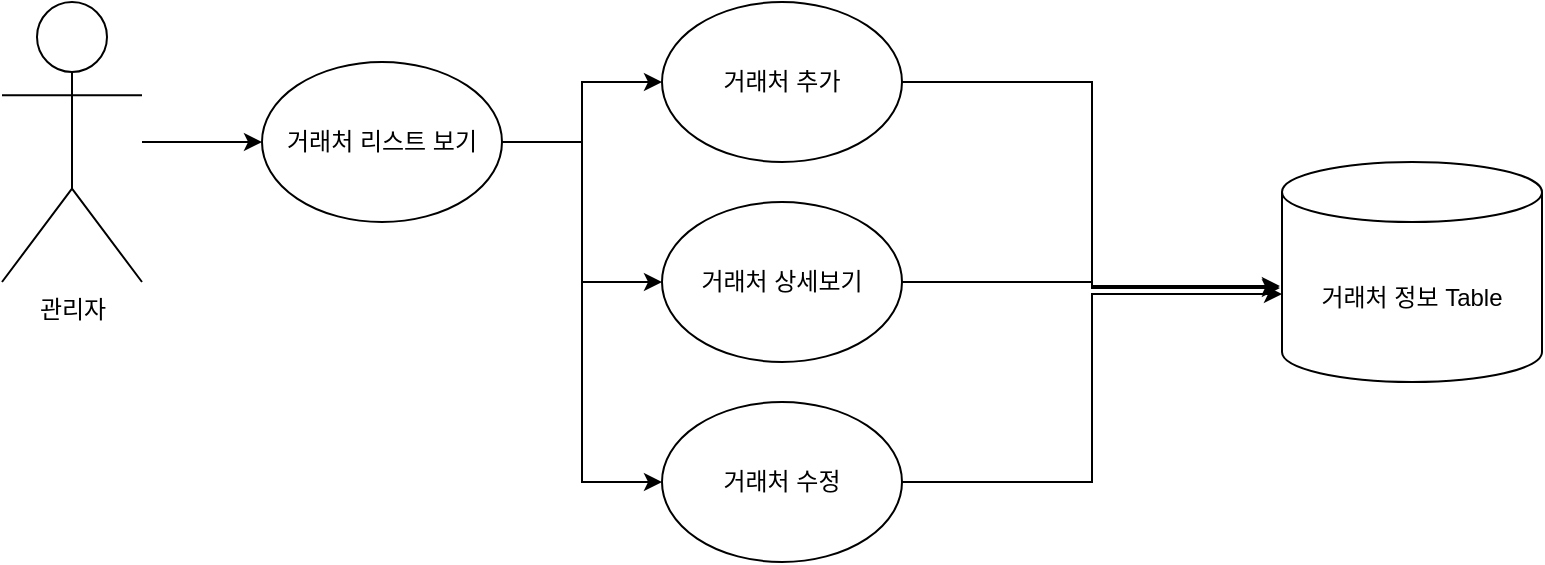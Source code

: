 <mxfile version="21.3.6" type="device">
  <diagram name="페이지-1" id="TtdwoSMQxV3BxZLRvthc">
    <mxGraphModel dx="1434" dy="788" grid="1" gridSize="10" guides="1" tooltips="1" connect="1" arrows="1" fold="1" page="1" pageScale="1" pageWidth="4681" pageHeight="3300" math="0" shadow="0">
      <root>
        <mxCell id="0" />
        <mxCell id="1" parent="0" />
        <mxCell id="QbWiYmPNT61i1CYAerLz-6" style="edgeStyle=orthogonalEdgeStyle;rounded=0;orthogonalLoop=1;jettySize=auto;html=1;entryX=0;entryY=0.5;entryDx=0;entryDy=0;" edge="1" parent="1" source="QbWiYmPNT61i1CYAerLz-1" target="QbWiYmPNT61i1CYAerLz-2">
          <mxGeometry relative="1" as="geometry" />
        </mxCell>
        <mxCell id="QbWiYmPNT61i1CYAerLz-1" value="관리자" style="shape=umlActor;verticalLabelPosition=bottom;verticalAlign=top;html=1;outlineConnect=0;" vertex="1" parent="1">
          <mxGeometry x="250" y="120" width="70" height="140" as="geometry" />
        </mxCell>
        <mxCell id="QbWiYmPNT61i1CYAerLz-7" style="edgeStyle=orthogonalEdgeStyle;rounded=0;orthogonalLoop=1;jettySize=auto;html=1;entryX=0;entryY=0.5;entryDx=0;entryDy=0;" edge="1" parent="1" source="QbWiYmPNT61i1CYAerLz-2" target="QbWiYmPNT61i1CYAerLz-3">
          <mxGeometry relative="1" as="geometry" />
        </mxCell>
        <mxCell id="QbWiYmPNT61i1CYAerLz-8" style="edgeStyle=orthogonalEdgeStyle;rounded=0;orthogonalLoop=1;jettySize=auto;html=1;entryX=0;entryY=0.5;entryDx=0;entryDy=0;" edge="1" parent="1" source="QbWiYmPNT61i1CYAerLz-2" target="QbWiYmPNT61i1CYAerLz-4">
          <mxGeometry relative="1" as="geometry" />
        </mxCell>
        <mxCell id="QbWiYmPNT61i1CYAerLz-9" style="edgeStyle=orthogonalEdgeStyle;rounded=0;orthogonalLoop=1;jettySize=auto;html=1;entryX=0;entryY=0.5;entryDx=0;entryDy=0;" edge="1" parent="1" source="QbWiYmPNT61i1CYAerLz-2" target="QbWiYmPNT61i1CYAerLz-5">
          <mxGeometry relative="1" as="geometry" />
        </mxCell>
        <mxCell id="QbWiYmPNT61i1CYAerLz-2" value="거래처 리스트 보기" style="ellipse;whiteSpace=wrap;html=1;" vertex="1" parent="1">
          <mxGeometry x="380" y="150" width="120" height="80" as="geometry" />
        </mxCell>
        <mxCell id="QbWiYmPNT61i1CYAerLz-11" style="edgeStyle=orthogonalEdgeStyle;rounded=0;orthogonalLoop=1;jettySize=auto;html=1;entryX=-0.008;entryY=0.573;entryDx=0;entryDy=0;entryPerimeter=0;" edge="1" parent="1" source="QbWiYmPNT61i1CYAerLz-3" target="QbWiYmPNT61i1CYAerLz-10">
          <mxGeometry relative="1" as="geometry" />
        </mxCell>
        <mxCell id="QbWiYmPNT61i1CYAerLz-3" value="거래처 추가" style="ellipse;whiteSpace=wrap;html=1;" vertex="1" parent="1">
          <mxGeometry x="580" y="120" width="120" height="80" as="geometry" />
        </mxCell>
        <mxCell id="QbWiYmPNT61i1CYAerLz-12" style="edgeStyle=orthogonalEdgeStyle;rounded=0;orthogonalLoop=1;jettySize=auto;html=1;entryX=-0.008;entryY=0.564;entryDx=0;entryDy=0;entryPerimeter=0;" edge="1" parent="1" source="QbWiYmPNT61i1CYAerLz-4" target="QbWiYmPNT61i1CYAerLz-10">
          <mxGeometry relative="1" as="geometry" />
        </mxCell>
        <mxCell id="QbWiYmPNT61i1CYAerLz-4" value="거래처 상세보기" style="ellipse;whiteSpace=wrap;html=1;" vertex="1" parent="1">
          <mxGeometry x="580" y="220" width="120" height="80" as="geometry" />
        </mxCell>
        <mxCell id="QbWiYmPNT61i1CYAerLz-13" style="edgeStyle=orthogonalEdgeStyle;rounded=0;orthogonalLoop=1;jettySize=auto;html=1;entryX=0;entryY=0.6;entryDx=0;entryDy=0;entryPerimeter=0;" edge="1" parent="1" source="QbWiYmPNT61i1CYAerLz-5" target="QbWiYmPNT61i1CYAerLz-10">
          <mxGeometry relative="1" as="geometry" />
        </mxCell>
        <mxCell id="QbWiYmPNT61i1CYAerLz-5" value="거래처 수정" style="ellipse;whiteSpace=wrap;html=1;" vertex="1" parent="1">
          <mxGeometry x="580" y="320" width="120" height="80" as="geometry" />
        </mxCell>
        <mxCell id="QbWiYmPNT61i1CYAerLz-10" value="거래처 정보 Table" style="shape=cylinder3;whiteSpace=wrap;html=1;boundedLbl=1;backgroundOutline=1;size=15;" vertex="1" parent="1">
          <mxGeometry x="890" y="200" width="130" height="110" as="geometry" />
        </mxCell>
      </root>
    </mxGraphModel>
  </diagram>
</mxfile>
